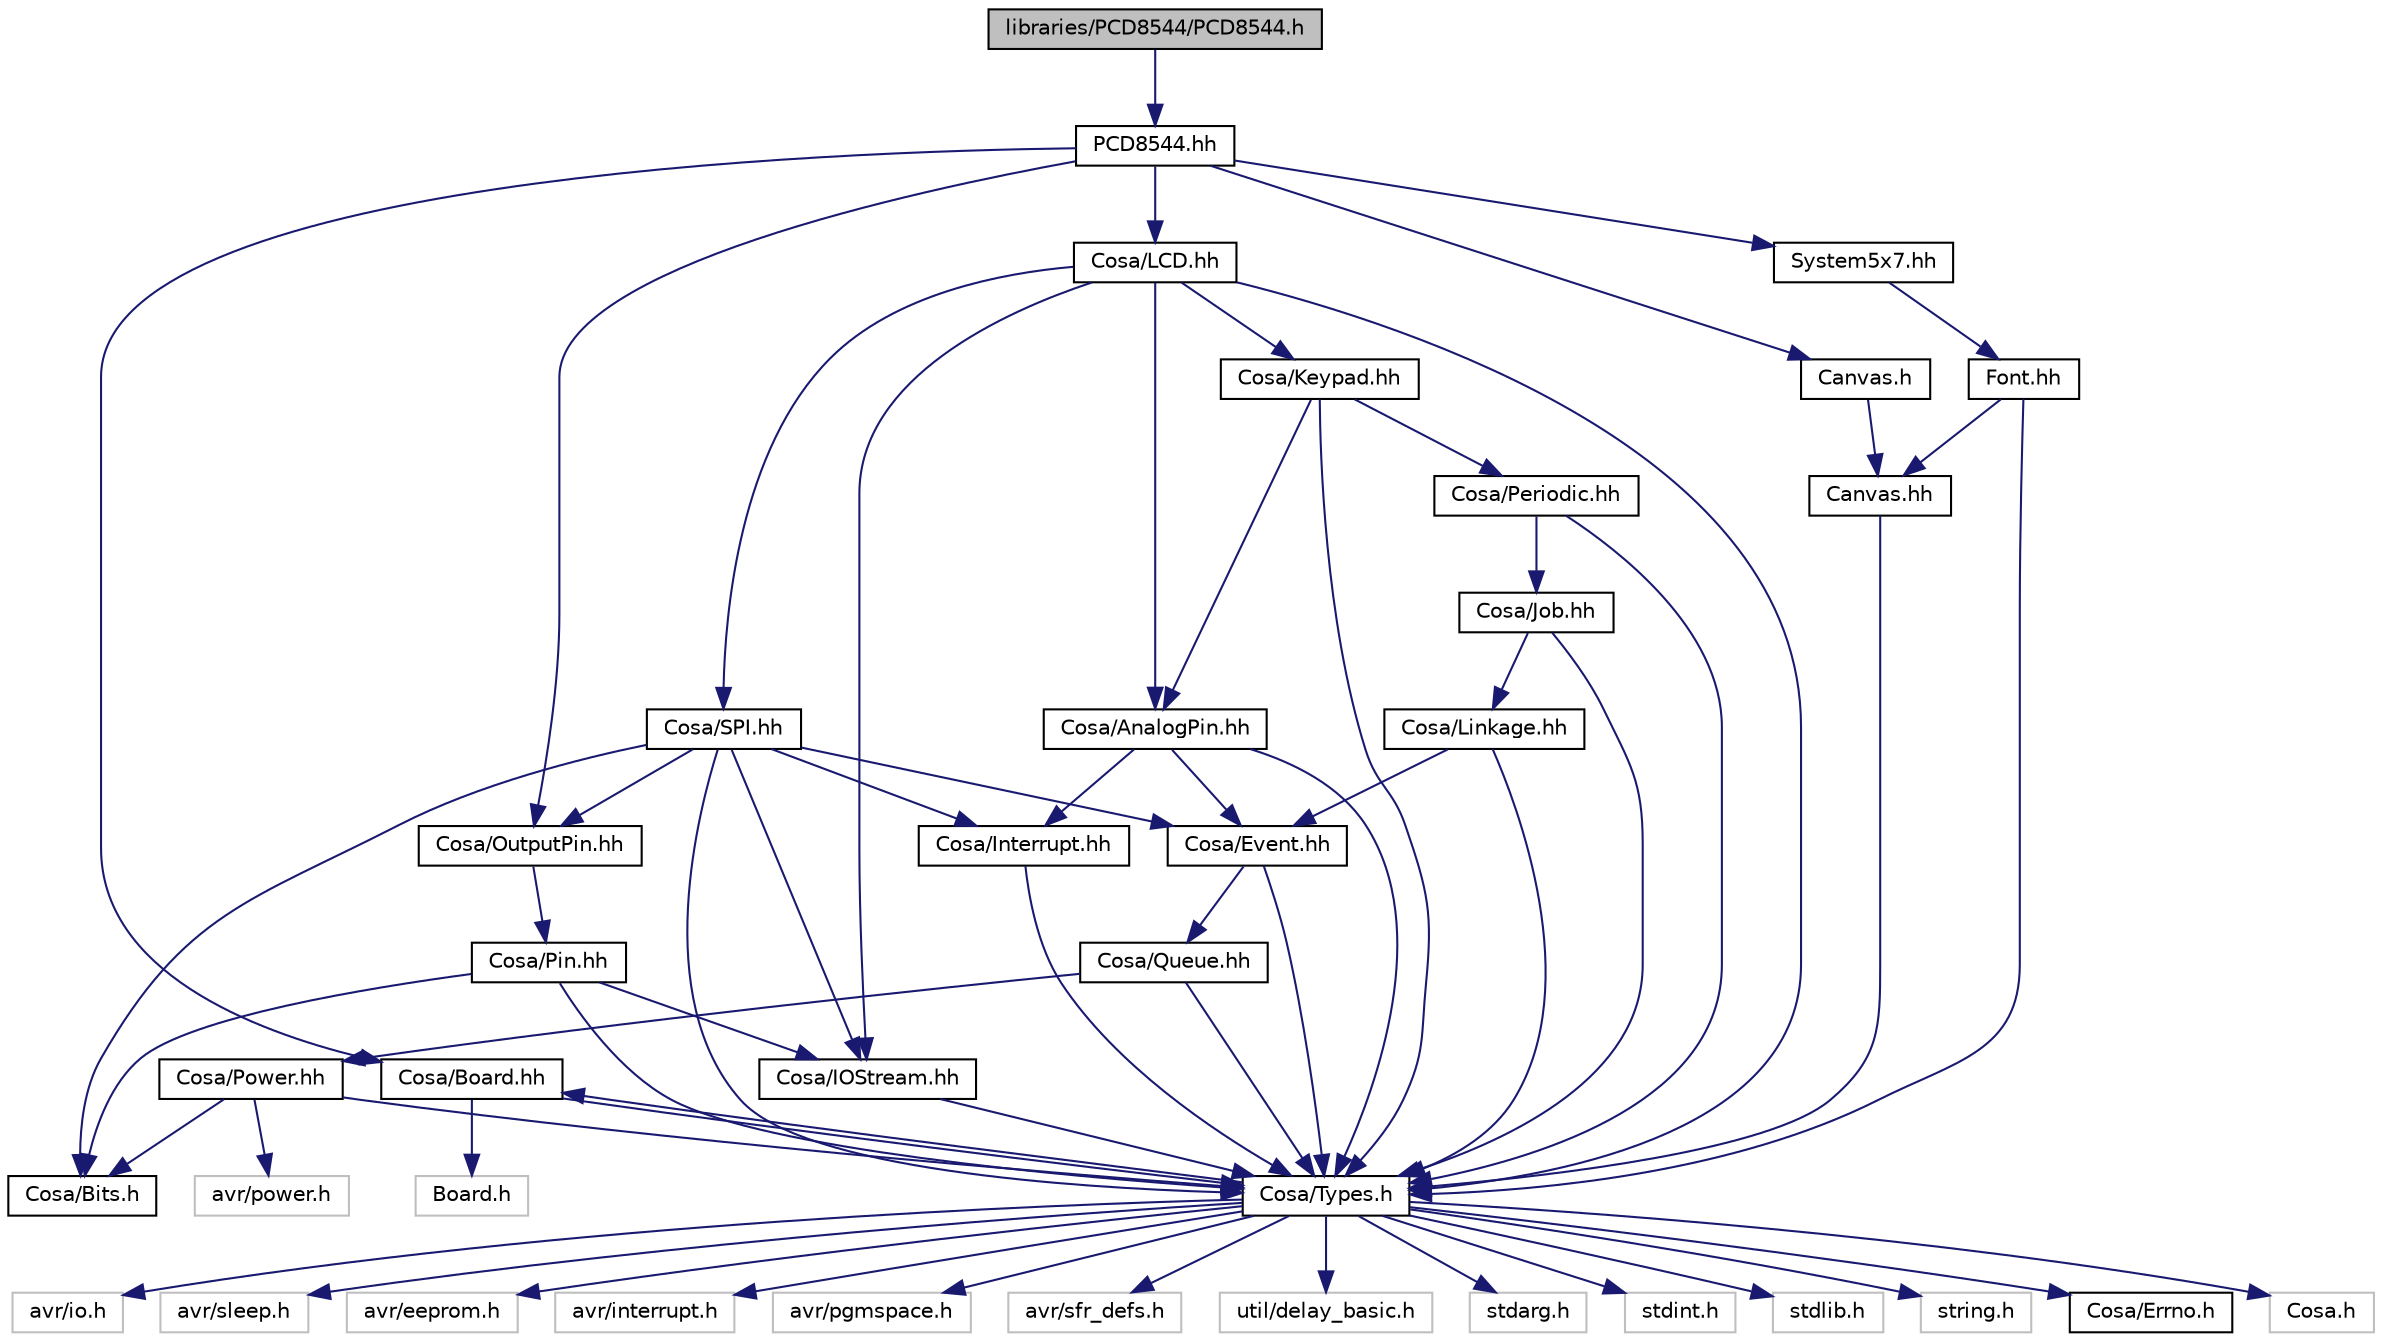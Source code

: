 digraph "libraries/PCD8544/PCD8544.h"
{
  edge [fontname="Helvetica",fontsize="10",labelfontname="Helvetica",labelfontsize="10"];
  node [fontname="Helvetica",fontsize="10",shape=record];
  Node1 [label="libraries/PCD8544/PCD8544.h",height=0.2,width=0.4,color="black", fillcolor="grey75", style="filled", fontcolor="black"];
  Node1 -> Node2 [color="midnightblue",fontsize="10",style="solid",fontname="Helvetica"];
  Node2 [label="PCD8544.hh",height=0.2,width=0.4,color="black", fillcolor="white", style="filled",URL="$de/d84/PCD8544_8hh.html"];
  Node2 -> Node3 [color="midnightblue",fontsize="10",style="solid",fontname="Helvetica"];
  Node3 [label="Cosa/Board.hh",height=0.2,width=0.4,color="black", fillcolor="white", style="filled",URL="$df/d31/Board_8hh.html"];
  Node3 -> Node4 [color="midnightblue",fontsize="10",style="solid",fontname="Helvetica"];
  Node4 [label="Cosa/Types.h",height=0.2,width=0.4,color="black", fillcolor="white", style="filled",URL="$d7/df8/Types_8h.html"];
  Node4 -> Node5 [color="midnightblue",fontsize="10",style="solid",fontname="Helvetica"];
  Node5 [label="avr/io.h",height=0.2,width=0.4,color="grey75", fillcolor="white", style="filled"];
  Node4 -> Node6 [color="midnightblue",fontsize="10",style="solid",fontname="Helvetica"];
  Node6 [label="avr/sleep.h",height=0.2,width=0.4,color="grey75", fillcolor="white", style="filled"];
  Node4 -> Node7 [color="midnightblue",fontsize="10",style="solid",fontname="Helvetica"];
  Node7 [label="avr/eeprom.h",height=0.2,width=0.4,color="grey75", fillcolor="white", style="filled"];
  Node4 -> Node8 [color="midnightblue",fontsize="10",style="solid",fontname="Helvetica"];
  Node8 [label="avr/interrupt.h",height=0.2,width=0.4,color="grey75", fillcolor="white", style="filled"];
  Node4 -> Node9 [color="midnightblue",fontsize="10",style="solid",fontname="Helvetica"];
  Node9 [label="avr/pgmspace.h",height=0.2,width=0.4,color="grey75", fillcolor="white", style="filled"];
  Node4 -> Node10 [color="midnightblue",fontsize="10",style="solid",fontname="Helvetica"];
  Node10 [label="avr/sfr_defs.h",height=0.2,width=0.4,color="grey75", fillcolor="white", style="filled"];
  Node4 -> Node11 [color="midnightblue",fontsize="10",style="solid",fontname="Helvetica"];
  Node11 [label="util/delay_basic.h",height=0.2,width=0.4,color="grey75", fillcolor="white", style="filled"];
  Node4 -> Node12 [color="midnightblue",fontsize="10",style="solid",fontname="Helvetica"];
  Node12 [label="stdarg.h",height=0.2,width=0.4,color="grey75", fillcolor="white", style="filled"];
  Node4 -> Node13 [color="midnightblue",fontsize="10",style="solid",fontname="Helvetica"];
  Node13 [label="stdint.h",height=0.2,width=0.4,color="grey75", fillcolor="white", style="filled"];
  Node4 -> Node14 [color="midnightblue",fontsize="10",style="solid",fontname="Helvetica"];
  Node14 [label="stdlib.h",height=0.2,width=0.4,color="grey75", fillcolor="white", style="filled"];
  Node4 -> Node15 [color="midnightblue",fontsize="10",style="solid",fontname="Helvetica"];
  Node15 [label="string.h",height=0.2,width=0.4,color="grey75", fillcolor="white", style="filled"];
  Node4 -> Node16 [color="midnightblue",fontsize="10",style="solid",fontname="Helvetica"];
  Node16 [label="Cosa/Errno.h",height=0.2,width=0.4,color="black", fillcolor="white", style="filled",URL="$da/d5c/Errno_8h.html"];
  Node4 -> Node3 [color="midnightblue",fontsize="10",style="solid",fontname="Helvetica"];
  Node4 -> Node17 [color="midnightblue",fontsize="10",style="solid",fontname="Helvetica"];
  Node17 [label="Cosa.h",height=0.2,width=0.4,color="grey75", fillcolor="white", style="filled"];
  Node3 -> Node18 [color="midnightblue",fontsize="10",style="solid",fontname="Helvetica"];
  Node18 [label="Board.h",height=0.2,width=0.4,color="grey75", fillcolor="white", style="filled"];
  Node2 -> Node19 [color="midnightblue",fontsize="10",style="solid",fontname="Helvetica"];
  Node19 [label="Cosa/OutputPin.hh",height=0.2,width=0.4,color="black", fillcolor="white", style="filled",URL="$d2/d73/OutputPin_8hh.html"];
  Node19 -> Node20 [color="midnightblue",fontsize="10",style="solid",fontname="Helvetica"];
  Node20 [label="Cosa/Pin.hh",height=0.2,width=0.4,color="black", fillcolor="white", style="filled",URL="$d9/d0a/Pin_8hh.html"];
  Node20 -> Node4 [color="midnightblue",fontsize="10",style="solid",fontname="Helvetica"];
  Node20 -> Node21 [color="midnightblue",fontsize="10",style="solid",fontname="Helvetica"];
  Node21 [label="Cosa/Bits.h",height=0.2,width=0.4,color="black", fillcolor="white", style="filled",URL="$d1/d9d/Bits_8h.html"];
  Node20 -> Node22 [color="midnightblue",fontsize="10",style="solid",fontname="Helvetica"];
  Node22 [label="Cosa/IOStream.hh",height=0.2,width=0.4,color="black", fillcolor="white", style="filled",URL="$d0/dcf/IOStream_8hh.html"];
  Node22 -> Node4 [color="midnightblue",fontsize="10",style="solid",fontname="Helvetica"];
  Node2 -> Node23 [color="midnightblue",fontsize="10",style="solid",fontname="Helvetica"];
  Node23 [label="Cosa/LCD.hh",height=0.2,width=0.4,color="black", fillcolor="white", style="filled",URL="$d3/d9c/LCD_8hh.html"];
  Node23 -> Node4 [color="midnightblue",fontsize="10",style="solid",fontname="Helvetica"];
  Node23 -> Node24 [color="midnightblue",fontsize="10",style="solid",fontname="Helvetica"];
  Node24 [label="Cosa/SPI.hh",height=0.2,width=0.4,color="black", fillcolor="white", style="filled",URL="$d2/d43/SPI_8hh.html"];
  Node24 -> Node4 [color="midnightblue",fontsize="10",style="solid",fontname="Helvetica"];
  Node24 -> Node21 [color="midnightblue",fontsize="10",style="solid",fontname="Helvetica"];
  Node24 -> Node19 [color="midnightblue",fontsize="10",style="solid",fontname="Helvetica"];
  Node24 -> Node25 [color="midnightblue",fontsize="10",style="solid",fontname="Helvetica"];
  Node25 [label="Cosa/Interrupt.hh",height=0.2,width=0.4,color="black", fillcolor="white", style="filled",URL="$de/d0b/Interrupt_8hh.html"];
  Node25 -> Node4 [color="midnightblue",fontsize="10",style="solid",fontname="Helvetica"];
  Node24 -> Node26 [color="midnightblue",fontsize="10",style="solid",fontname="Helvetica"];
  Node26 [label="Cosa/Event.hh",height=0.2,width=0.4,color="black", fillcolor="white", style="filled",URL="$d5/df2/Event_8hh.html"];
  Node26 -> Node4 [color="midnightblue",fontsize="10",style="solid",fontname="Helvetica"];
  Node26 -> Node27 [color="midnightblue",fontsize="10",style="solid",fontname="Helvetica"];
  Node27 [label="Cosa/Queue.hh",height=0.2,width=0.4,color="black", fillcolor="white", style="filled",URL="$d9/db9/Queue_8hh.html"];
  Node27 -> Node4 [color="midnightblue",fontsize="10",style="solid",fontname="Helvetica"];
  Node27 -> Node28 [color="midnightblue",fontsize="10",style="solid",fontname="Helvetica"];
  Node28 [label="Cosa/Power.hh",height=0.2,width=0.4,color="black", fillcolor="white", style="filled",URL="$de/d82/Power_8hh.html"];
  Node28 -> Node4 [color="midnightblue",fontsize="10",style="solid",fontname="Helvetica"];
  Node28 -> Node21 [color="midnightblue",fontsize="10",style="solid",fontname="Helvetica"];
  Node28 -> Node29 [color="midnightblue",fontsize="10",style="solid",fontname="Helvetica"];
  Node29 [label="avr/power.h",height=0.2,width=0.4,color="grey75", fillcolor="white", style="filled"];
  Node24 -> Node22 [color="midnightblue",fontsize="10",style="solid",fontname="Helvetica"];
  Node23 -> Node30 [color="midnightblue",fontsize="10",style="solid",fontname="Helvetica"];
  Node30 [label="Cosa/Keypad.hh",height=0.2,width=0.4,color="black", fillcolor="white", style="filled",URL="$d4/d76/Keypad_8hh.html"];
  Node30 -> Node4 [color="midnightblue",fontsize="10",style="solid",fontname="Helvetica"];
  Node30 -> Node31 [color="midnightblue",fontsize="10",style="solid",fontname="Helvetica"];
  Node31 [label="Cosa/AnalogPin.hh",height=0.2,width=0.4,color="black", fillcolor="white", style="filled",URL="$d3/def/AnalogPin_8hh.html"];
  Node31 -> Node25 [color="midnightblue",fontsize="10",style="solid",fontname="Helvetica"];
  Node31 -> Node26 [color="midnightblue",fontsize="10",style="solid",fontname="Helvetica"];
  Node31 -> Node4 [color="midnightblue",fontsize="10",style="solid",fontname="Helvetica"];
  Node30 -> Node32 [color="midnightblue",fontsize="10",style="solid",fontname="Helvetica"];
  Node32 [label="Cosa/Periodic.hh",height=0.2,width=0.4,color="black", fillcolor="white", style="filled",URL="$de/d68/Periodic_8hh.html"];
  Node32 -> Node4 [color="midnightblue",fontsize="10",style="solid",fontname="Helvetica"];
  Node32 -> Node33 [color="midnightblue",fontsize="10",style="solid",fontname="Helvetica"];
  Node33 [label="Cosa/Job.hh",height=0.2,width=0.4,color="black", fillcolor="white", style="filled",URL="$d7/d3d/Job_8hh.html"];
  Node33 -> Node4 [color="midnightblue",fontsize="10",style="solid",fontname="Helvetica"];
  Node33 -> Node34 [color="midnightblue",fontsize="10",style="solid",fontname="Helvetica"];
  Node34 [label="Cosa/Linkage.hh",height=0.2,width=0.4,color="black", fillcolor="white", style="filled",URL="$d5/d96/Linkage_8hh.html"];
  Node34 -> Node4 [color="midnightblue",fontsize="10",style="solid",fontname="Helvetica"];
  Node34 -> Node26 [color="midnightblue",fontsize="10",style="solid",fontname="Helvetica"];
  Node23 -> Node22 [color="midnightblue",fontsize="10",style="solid",fontname="Helvetica"];
  Node23 -> Node31 [color="midnightblue",fontsize="10",style="solid",fontname="Helvetica"];
  Node2 -> Node35 [color="midnightblue",fontsize="10",style="solid",fontname="Helvetica"];
  Node35 [label="Canvas.h",height=0.2,width=0.4,color="black", fillcolor="white", style="filled",URL="$dc/dd4/Canvas_8h.html"];
  Node35 -> Node36 [color="midnightblue",fontsize="10",style="solid",fontname="Helvetica"];
  Node36 [label="Canvas.hh",height=0.2,width=0.4,color="black", fillcolor="white", style="filled",URL="$dc/d42/Canvas_8hh.html"];
  Node36 -> Node4 [color="midnightblue",fontsize="10",style="solid",fontname="Helvetica"];
  Node2 -> Node37 [color="midnightblue",fontsize="10",style="solid",fontname="Helvetica"];
  Node37 [label="System5x7.hh",height=0.2,width=0.4,color="black", fillcolor="white", style="filled",URL="$d9/ddc/System5x7_8hh.html"];
  Node37 -> Node38 [color="midnightblue",fontsize="10",style="solid",fontname="Helvetica"];
  Node38 [label="Font.hh",height=0.2,width=0.4,color="black", fillcolor="white", style="filled",URL="$da/dc5/Font_8hh.html"];
  Node38 -> Node4 [color="midnightblue",fontsize="10",style="solid",fontname="Helvetica"];
  Node38 -> Node36 [color="midnightblue",fontsize="10",style="solid",fontname="Helvetica"];
}
